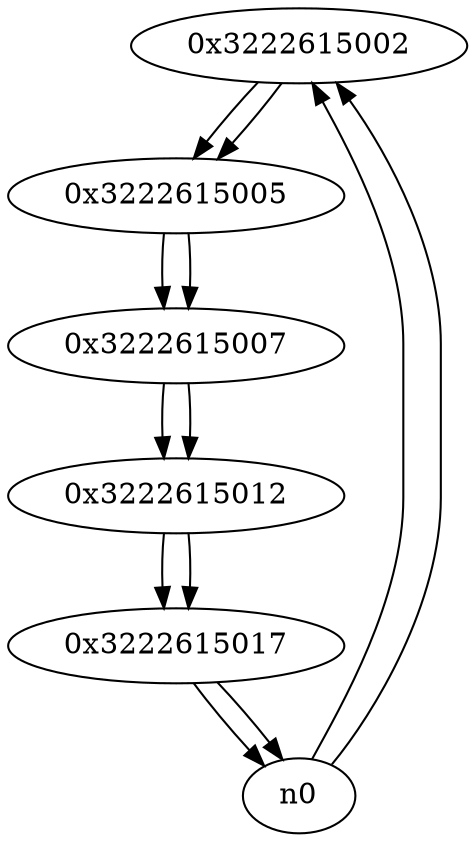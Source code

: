 digraph G{
/* nodes */
  n1 [label="0x3222615002"]
  n2 [label="0x3222615005"]
  n3 [label="0x3222615007"]
  n4 [label="0x3222615012"]
  n5 [label="0x3222615017"]
/* edges */
n1 -> n2;
n0 -> n1;
n0 -> n1;
n2 -> n3;
n1 -> n2;
n3 -> n4;
n2 -> n3;
n4 -> n5;
n3 -> n4;
n5 -> n0;
n5 -> n0;
n4 -> n5;
}
